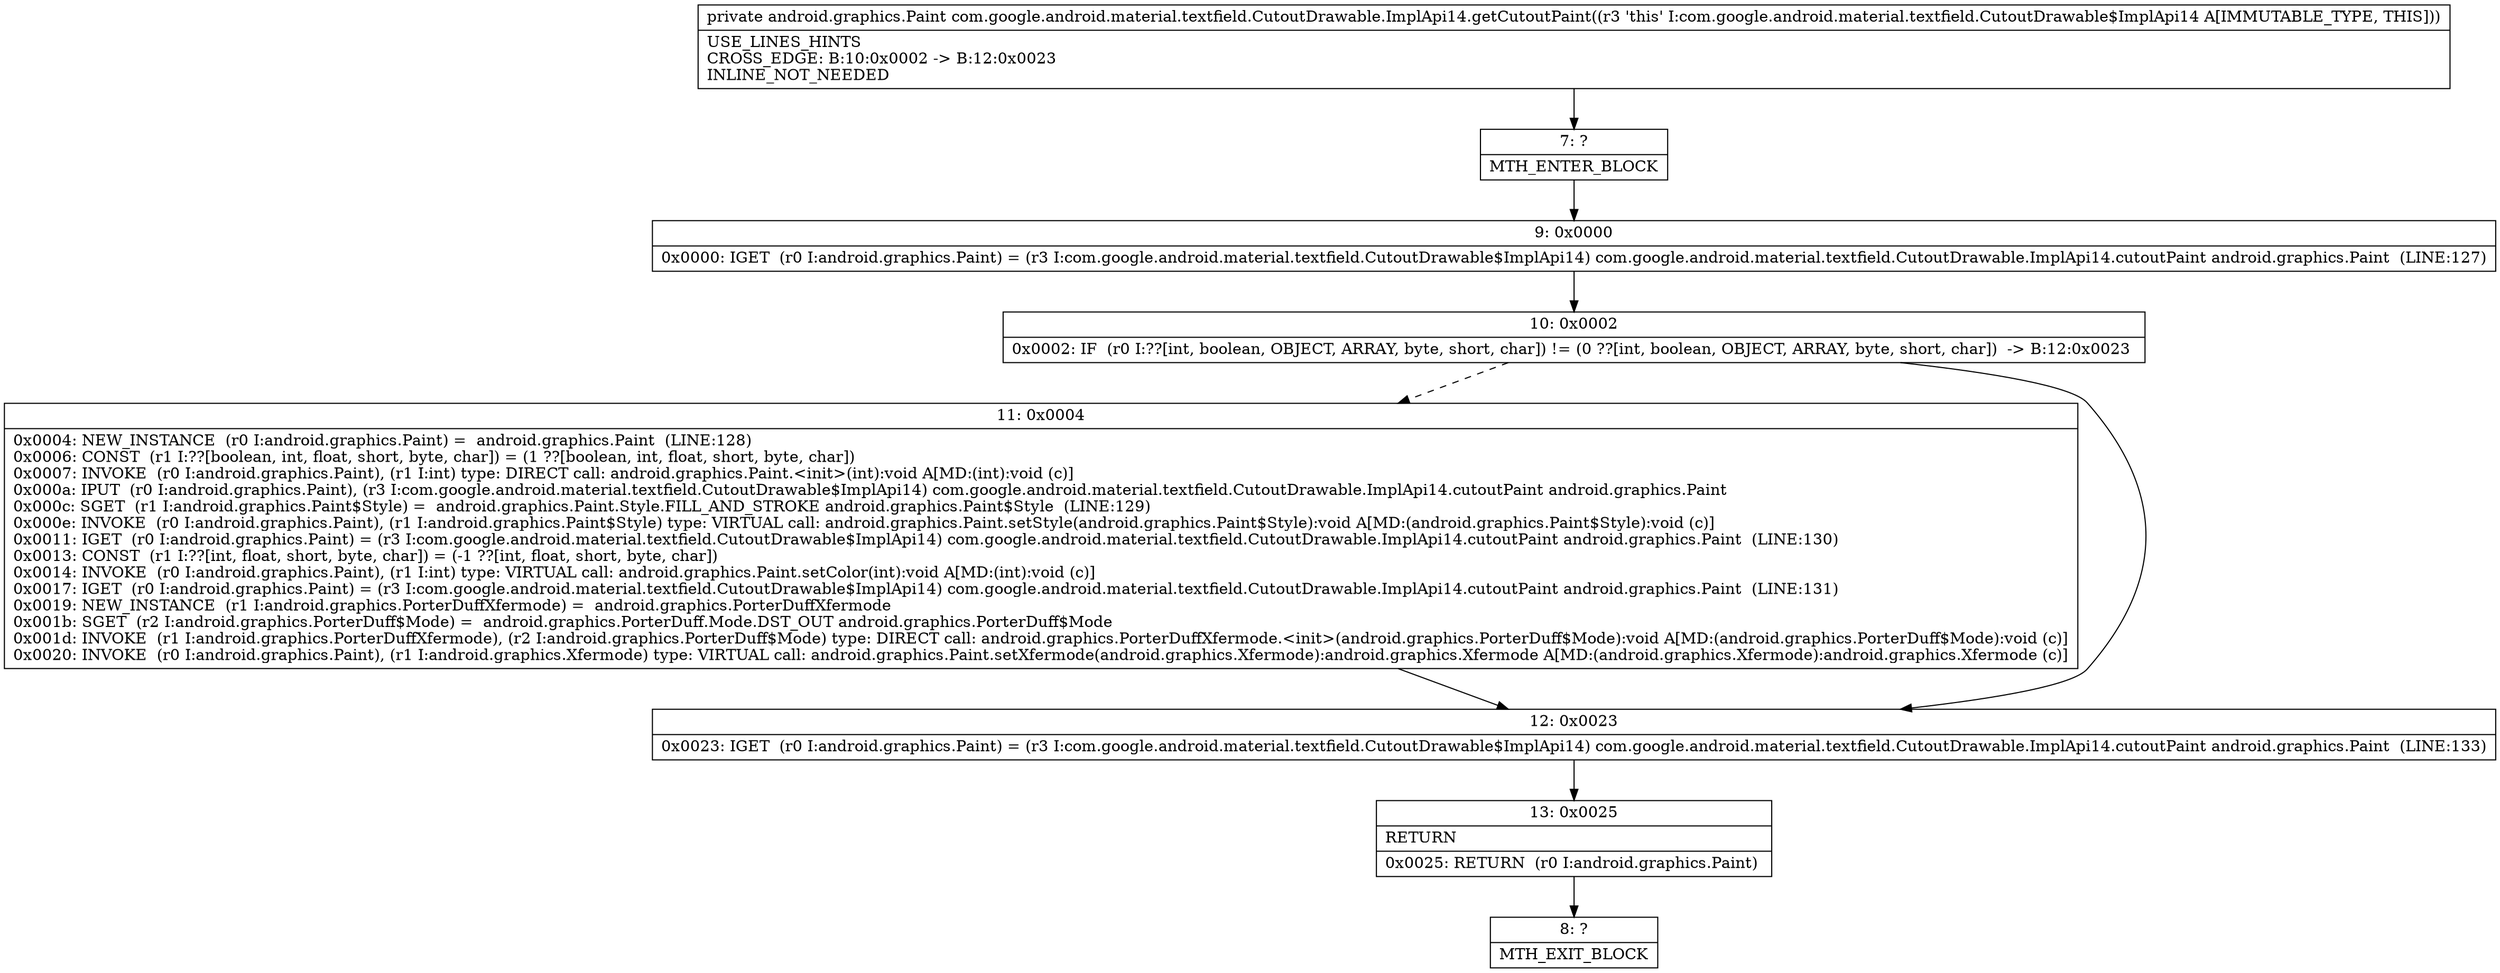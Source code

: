 digraph "CFG forcom.google.android.material.textfield.CutoutDrawable.ImplApi14.getCutoutPaint()Landroid\/graphics\/Paint;" {
Node_7 [shape=record,label="{7\:\ ?|MTH_ENTER_BLOCK\l}"];
Node_9 [shape=record,label="{9\:\ 0x0000|0x0000: IGET  (r0 I:android.graphics.Paint) = (r3 I:com.google.android.material.textfield.CutoutDrawable$ImplApi14) com.google.android.material.textfield.CutoutDrawable.ImplApi14.cutoutPaint android.graphics.Paint  (LINE:127)\l}"];
Node_10 [shape=record,label="{10\:\ 0x0002|0x0002: IF  (r0 I:??[int, boolean, OBJECT, ARRAY, byte, short, char]) != (0 ??[int, boolean, OBJECT, ARRAY, byte, short, char])  \-\> B:12:0x0023 \l}"];
Node_11 [shape=record,label="{11\:\ 0x0004|0x0004: NEW_INSTANCE  (r0 I:android.graphics.Paint) =  android.graphics.Paint  (LINE:128)\l0x0006: CONST  (r1 I:??[boolean, int, float, short, byte, char]) = (1 ??[boolean, int, float, short, byte, char]) \l0x0007: INVOKE  (r0 I:android.graphics.Paint), (r1 I:int) type: DIRECT call: android.graphics.Paint.\<init\>(int):void A[MD:(int):void (c)]\l0x000a: IPUT  (r0 I:android.graphics.Paint), (r3 I:com.google.android.material.textfield.CutoutDrawable$ImplApi14) com.google.android.material.textfield.CutoutDrawable.ImplApi14.cutoutPaint android.graphics.Paint \l0x000c: SGET  (r1 I:android.graphics.Paint$Style) =  android.graphics.Paint.Style.FILL_AND_STROKE android.graphics.Paint$Style  (LINE:129)\l0x000e: INVOKE  (r0 I:android.graphics.Paint), (r1 I:android.graphics.Paint$Style) type: VIRTUAL call: android.graphics.Paint.setStyle(android.graphics.Paint$Style):void A[MD:(android.graphics.Paint$Style):void (c)]\l0x0011: IGET  (r0 I:android.graphics.Paint) = (r3 I:com.google.android.material.textfield.CutoutDrawable$ImplApi14) com.google.android.material.textfield.CutoutDrawable.ImplApi14.cutoutPaint android.graphics.Paint  (LINE:130)\l0x0013: CONST  (r1 I:??[int, float, short, byte, char]) = (\-1 ??[int, float, short, byte, char]) \l0x0014: INVOKE  (r0 I:android.graphics.Paint), (r1 I:int) type: VIRTUAL call: android.graphics.Paint.setColor(int):void A[MD:(int):void (c)]\l0x0017: IGET  (r0 I:android.graphics.Paint) = (r3 I:com.google.android.material.textfield.CutoutDrawable$ImplApi14) com.google.android.material.textfield.CutoutDrawable.ImplApi14.cutoutPaint android.graphics.Paint  (LINE:131)\l0x0019: NEW_INSTANCE  (r1 I:android.graphics.PorterDuffXfermode) =  android.graphics.PorterDuffXfermode \l0x001b: SGET  (r2 I:android.graphics.PorterDuff$Mode) =  android.graphics.PorterDuff.Mode.DST_OUT android.graphics.PorterDuff$Mode \l0x001d: INVOKE  (r1 I:android.graphics.PorterDuffXfermode), (r2 I:android.graphics.PorterDuff$Mode) type: DIRECT call: android.graphics.PorterDuffXfermode.\<init\>(android.graphics.PorterDuff$Mode):void A[MD:(android.graphics.PorterDuff$Mode):void (c)]\l0x0020: INVOKE  (r0 I:android.graphics.Paint), (r1 I:android.graphics.Xfermode) type: VIRTUAL call: android.graphics.Paint.setXfermode(android.graphics.Xfermode):android.graphics.Xfermode A[MD:(android.graphics.Xfermode):android.graphics.Xfermode (c)]\l}"];
Node_12 [shape=record,label="{12\:\ 0x0023|0x0023: IGET  (r0 I:android.graphics.Paint) = (r3 I:com.google.android.material.textfield.CutoutDrawable$ImplApi14) com.google.android.material.textfield.CutoutDrawable.ImplApi14.cutoutPaint android.graphics.Paint  (LINE:133)\l}"];
Node_13 [shape=record,label="{13\:\ 0x0025|RETURN\l|0x0025: RETURN  (r0 I:android.graphics.Paint) \l}"];
Node_8 [shape=record,label="{8\:\ ?|MTH_EXIT_BLOCK\l}"];
MethodNode[shape=record,label="{private android.graphics.Paint com.google.android.material.textfield.CutoutDrawable.ImplApi14.getCutoutPaint((r3 'this' I:com.google.android.material.textfield.CutoutDrawable$ImplApi14 A[IMMUTABLE_TYPE, THIS]))  | USE_LINES_HINTS\lCROSS_EDGE: B:10:0x0002 \-\> B:12:0x0023\lINLINE_NOT_NEEDED\l}"];
MethodNode -> Node_7;Node_7 -> Node_9;
Node_9 -> Node_10;
Node_10 -> Node_11[style=dashed];
Node_10 -> Node_12;
Node_11 -> Node_12;
Node_12 -> Node_13;
Node_13 -> Node_8;
}

